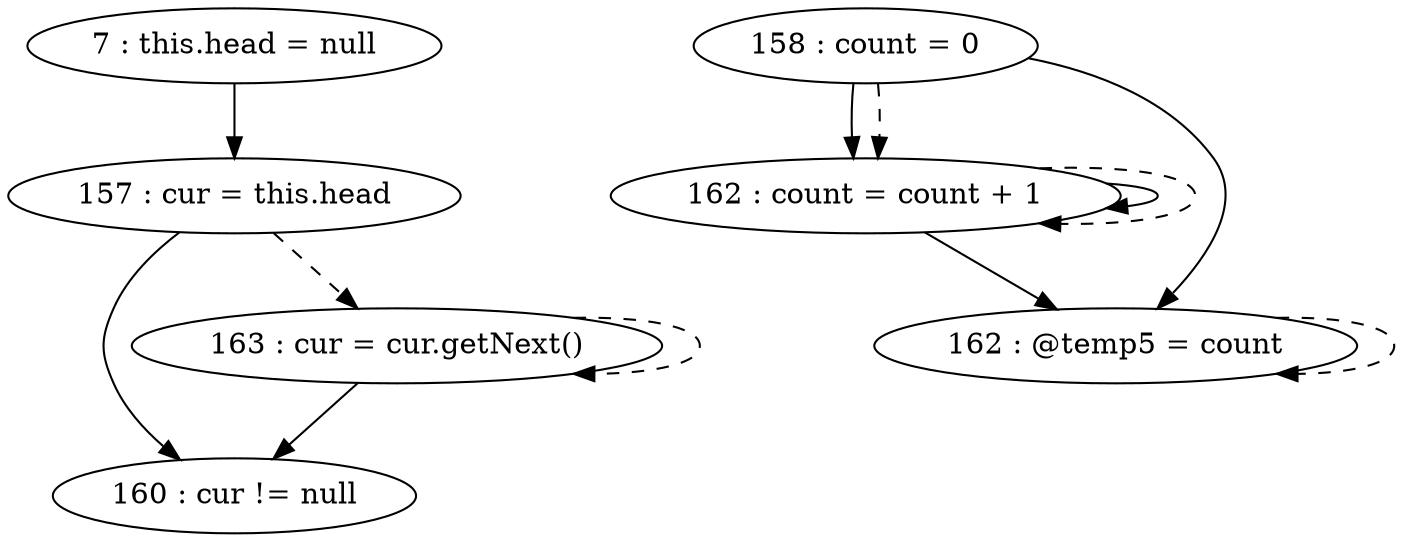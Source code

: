 digraph G {
"7 : this.head = null"
"7 : this.head = null" -> "157 : cur = this.head"
"157 : cur = this.head"
"157 : cur = this.head" -> "160 : cur != null"
"157 : cur = this.head" -> "163 : cur = cur.getNext()" [style=dashed]
"158 : count = 0"
"158 : count = 0" -> "162 : count = count + 1"
"158 : count = 0" -> "162 : @temp5 = count"
"158 : count = 0" -> "162 : count = count + 1" [style=dashed]
"160 : cur != null"
"162 : @temp5 = count"
"162 : @temp5 = count" -> "162 : @temp5 = count" [style=dashed]
"162 : count = count + 1"
"162 : count = count + 1" -> "162 : count = count + 1"
"162 : count = count + 1" -> "162 : @temp5 = count"
"162 : count = count + 1" -> "162 : count = count + 1" [style=dashed]
"163 : cur = cur.getNext()"
"163 : cur = cur.getNext()" -> "160 : cur != null"
"163 : cur = cur.getNext()" -> "163 : cur = cur.getNext()" [style=dashed]
"160 : cur != null"
}